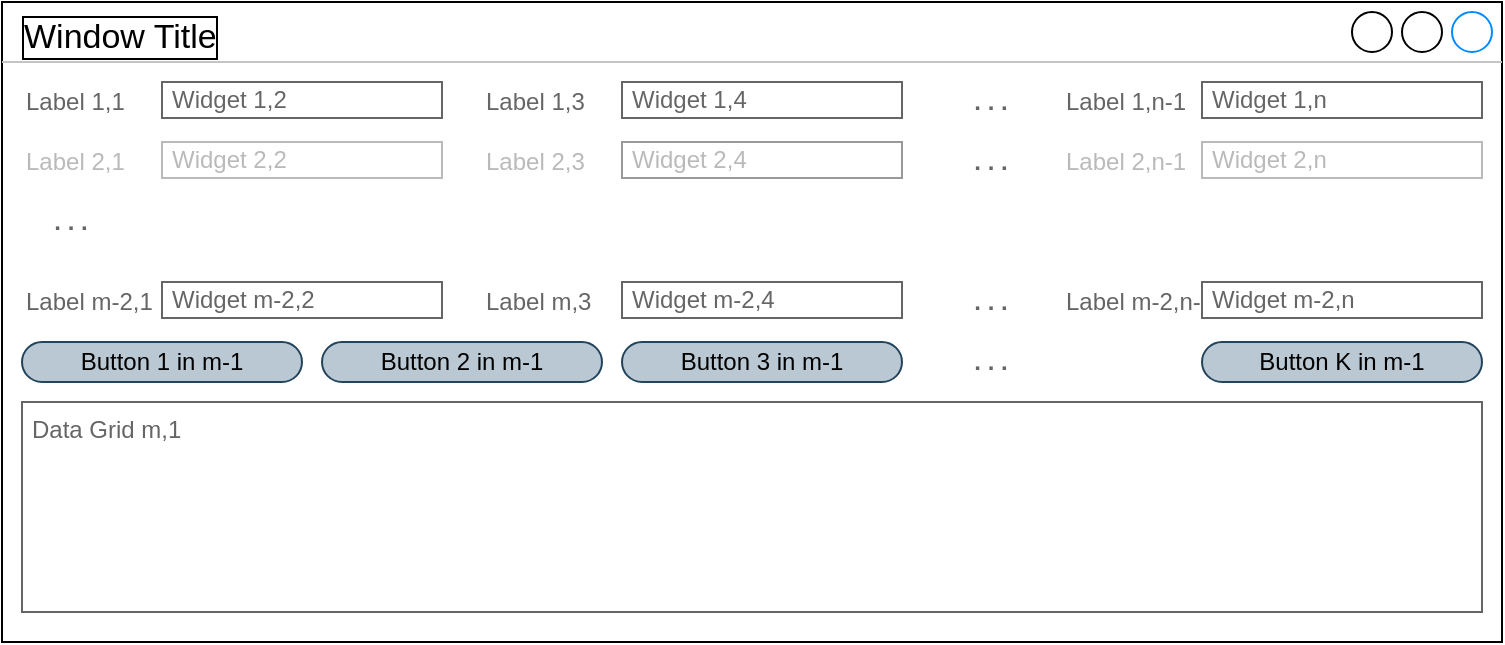 <mxfile version="17.5.0" type="device"><diagram id="k46NdXXtindIjbRHxlYq" name="Page-1"><mxGraphModel dx="1004" dy="556" grid="1" gridSize="10" guides="1" tooltips="1" connect="1" arrows="1" fold="1" page="1" pageScale="1" pageWidth="827" pageHeight="1169" math="0" shadow="0"><root><mxCell id="0"/><mxCell id="1" parent="0"/><mxCell id="n-qAvxrsxH_J4MewTLK1-39" value="Window Title" style="strokeWidth=1;shadow=0;dashed=0;align=center;html=1;shape=mxgraph.mockup.containers.window;align=left;verticalAlign=top;spacingLeft=8;strokeColor2=#008cff;strokeColor3=#c4c4c4;mainText=;fontSize=17;labelBackgroundColor=none;labelBorderColor=default;fillColor=none;strokeColor=default;" parent="1" vertex="1"><mxGeometry x="30" width="750" height="320" as="geometry"/></mxCell><mxCell id="n-qAvxrsxH_J4MewTLK1-1" value="Label 1,1" style="strokeWidth=1;shadow=0;dashed=0;align=left;html=1;shape=mxgraph.mockup.forms.anchor;align=left;spacingRight=2;fontColor=#666666;" parent="1" vertex="1"><mxGeometry x="40" y="40" width="50" height="20" as="geometry"/></mxCell><mxCell id="n-qAvxrsxH_J4MewTLK1-11" value="Data Grid m,1" style="strokeWidth=1;shadow=0;dashed=0;align=center;html=1;shape=mxgraph.mockup.forms.rrect;fillColor=#ffffff;rSize=0;fontColor=#666666;align=left;spacingLeft=3;strokeColor=#666666;verticalAlign=top;whiteSpace=wrap;" parent="1" vertex="1"><mxGeometry x="40" y="200" width="730" height="105" as="geometry"/></mxCell><mxCell id="n-qAvxrsxH_J4MewTLK1-14" value="Widget 1,2" style="strokeWidth=1;shadow=0;dashed=0;align=center;html=1;shape=mxgraph.mockup.forms.rrect;fillColor=#ffffff;rSize=0;fontColor=#666666;align=left;spacingLeft=3;strokeColor=#666666;" parent="1" vertex="1"><mxGeometry x="110" y="40" width="140" height="18" as="geometry"/></mxCell><mxCell id="n-qAvxrsxH_J4MewTLK1-18" value="Label 1,3" style="strokeWidth=1;shadow=0;dashed=0;align=left;html=1;shape=mxgraph.mockup.forms.anchor;align=left;spacingRight=2;fontColor=#666666;" parent="1" vertex="1"><mxGeometry x="270" y="40" width="50" height="20" as="geometry"/></mxCell><mxCell id="n-qAvxrsxH_J4MewTLK1-19" value="Widget&amp;nbsp;1,4" style="strokeWidth=1;shadow=0;dashed=0;align=center;html=1;shape=mxgraph.mockup.forms.rrect;fillColor=#ffffff;rSize=0;fontColor=#666666;align=left;spacingLeft=3;strokeColor=#666666;" parent="1" vertex="1"><mxGeometry x="340" y="40" width="140" height="18" as="geometry"/></mxCell><mxCell id="n-qAvxrsxH_J4MewTLK1-20" value="Label 1,n-1" style="strokeWidth=1;shadow=0;dashed=0;align=left;html=1;shape=mxgraph.mockup.forms.anchor;align=left;spacingRight=2;fontColor=#666666;" parent="1" vertex="1"><mxGeometry x="560" y="40" width="50" height="20" as="geometry"/></mxCell><mxCell id="n-qAvxrsxH_J4MewTLK1-21" value="Widget&amp;nbsp;1,n" style="strokeWidth=1;shadow=0;dashed=0;align=center;html=1;shape=mxgraph.mockup.forms.rrect;fillColor=#ffffff;rSize=0;fontColor=#666666;align=left;spacingLeft=3;strokeColor=#666666;" parent="1" vertex="1"><mxGeometry x="630" y="40" width="140" height="18" as="geometry"/></mxCell><mxCell id="n-qAvxrsxH_J4MewTLK1-22" value="&lt;b&gt;. . .&lt;/b&gt;" style="strokeWidth=1;shadow=0;dashed=0;align=center;html=1;shape=mxgraph.mockup.forms.anchor;align=center;spacingRight=2;fontColor=#666666;" parent="1" vertex="1"><mxGeometry x="500" y="40" width="50" height="20" as="geometry"/></mxCell><mxCell id="n-qAvxrsxH_J4MewTLK1-23" value="&lt;font color=&quot;#bababa&quot;&gt;Label 2,1&lt;/font&gt;" style="strokeWidth=1;shadow=0;dashed=0;align=left;html=1;shape=mxgraph.mockup.forms.anchor;align=left;spacingRight=2;fontColor=#666666;" parent="1" vertex="1"><mxGeometry x="40" y="70" width="50" height="20" as="geometry"/></mxCell><mxCell id="n-qAvxrsxH_J4MewTLK1-24" value="&lt;font color=&quot;#bababa&quot;&gt;Widget&amp;nbsp;2,2&lt;/font&gt;" style="strokeWidth=1;shadow=0;dashed=0;align=center;html=1;shape=mxgraph.mockup.forms.rrect;fillColor=#ffffff;rSize=0;fontColor=#666666;align=left;spacingLeft=3;strokeColor=#BABABA;" parent="1" vertex="1"><mxGeometry x="110" y="70" width="140" height="18" as="geometry"/></mxCell><mxCell id="n-qAvxrsxH_J4MewTLK1-25" value="Label 2,3" style="strokeWidth=1;shadow=0;dashed=0;align=left;html=1;shape=mxgraph.mockup.forms.anchor;align=left;spacingRight=2;fontColor=#BABABA;strokeColor=#BABABA;" parent="1" vertex="1"><mxGeometry x="270" y="70" width="50" height="20" as="geometry"/></mxCell><mxCell id="n-qAvxrsxH_J4MewTLK1-26" value="&lt;font color=&quot;#bababa&quot;&gt;Widget&amp;nbsp;2,4&lt;/font&gt;" style="strokeWidth=1;shadow=0;dashed=0;align=center;html=1;shape=mxgraph.mockup.forms.rrect;fillColor=#ffffff;rSize=0;fontColor=#666666;align=left;spacingLeft=3;strokeColor=#999999;labelBackgroundColor=none;" parent="1" vertex="1"><mxGeometry x="340" y="70" width="140" height="18" as="geometry"/></mxCell><mxCell id="n-qAvxrsxH_J4MewTLK1-27" value="&lt;font color=&quot;#bababa&quot;&gt;Label 2,n-1&lt;/font&gt;" style="strokeWidth=1;shadow=0;dashed=0;align=left;html=1;shape=mxgraph.mockup.forms.anchor;align=left;spacingRight=2;fontColor=#666666;" parent="1" vertex="1"><mxGeometry x="560" y="70" width="50" height="20" as="geometry"/></mxCell><mxCell id="n-qAvxrsxH_J4MewTLK1-28" value="&lt;font&gt;Widget&amp;nbsp;2,n&lt;/font&gt;" style="strokeWidth=1;shadow=0;dashed=0;align=center;html=1;shape=mxgraph.mockup.forms.rrect;fillColor=#ffffff;rSize=0;fontColor=#BABABA;align=left;spacingLeft=3;strokeColor=#BABABA;" parent="1" vertex="1"><mxGeometry x="630" y="70" width="140" height="18" as="geometry"/></mxCell><mxCell id="n-qAvxrsxH_J4MewTLK1-29" value="&lt;b&gt;. . .&lt;/b&gt;" style="strokeWidth=1;shadow=0;dashed=0;align=center;html=1;shape=mxgraph.mockup.forms.anchor;align=center;spacingRight=2;fontColor=#666666;" parent="1" vertex="1"><mxGeometry x="500" y="70" width="50" height="20" as="geometry"/></mxCell><mxCell id="n-qAvxrsxH_J4MewTLK1-30" value="&lt;b&gt;. . .&lt;/b&gt;" style="strokeWidth=1;shadow=0;dashed=0;align=center;html=1;shape=mxgraph.mockup.forms.anchor;align=center;spacingRight=2;fontColor=#666666;" parent="1" vertex="1"><mxGeometry x="40" y="100" width="50" height="20" as="geometry"/></mxCell><mxCell id="n-qAvxrsxH_J4MewTLK1-31" value="Label m-2,1" style="strokeWidth=1;shadow=0;dashed=0;align=left;html=1;shape=mxgraph.mockup.forms.anchor;align=left;spacingRight=2;fontColor=#666666;" parent="1" vertex="1"><mxGeometry x="40" y="140" width="50" height="20" as="geometry"/></mxCell><mxCell id="n-qAvxrsxH_J4MewTLK1-32" value="Widget m-2,2" style="strokeWidth=1;shadow=0;dashed=0;align=center;html=1;shape=mxgraph.mockup.forms.rrect;fillColor=#ffffff;rSize=0;fontColor=#666666;align=left;spacingLeft=3;strokeColor=#666666;" parent="1" vertex="1"><mxGeometry x="110" y="140" width="140" height="18" as="geometry"/></mxCell><mxCell id="n-qAvxrsxH_J4MewTLK1-33" value="Label m,3" style="strokeWidth=1;shadow=0;dashed=0;align=left;html=1;shape=mxgraph.mockup.forms.anchor;align=left;spacingRight=2;fontColor=#666666;" parent="1" vertex="1"><mxGeometry x="270" y="140" width="50" height="20" as="geometry"/></mxCell><mxCell id="n-qAvxrsxH_J4MewTLK1-34" value="Widget&amp;nbsp;m-2,4" style="strokeWidth=1;shadow=0;dashed=0;align=center;html=1;shape=mxgraph.mockup.forms.rrect;fillColor=#ffffff;rSize=0;fontColor=#666666;align=left;spacingLeft=3;strokeColor=#666666;" parent="1" vertex="1"><mxGeometry x="340" y="140" width="140" height="18" as="geometry"/></mxCell><mxCell id="n-qAvxrsxH_J4MewTLK1-35" value="Label m-2,n-1" style="strokeWidth=1;shadow=0;dashed=0;align=left;html=1;shape=mxgraph.mockup.forms.anchor;align=left;spacingRight=2;fontColor=#666666;" parent="1" vertex="1"><mxGeometry x="560" y="140" width="50" height="20" as="geometry"/></mxCell><mxCell id="n-qAvxrsxH_J4MewTLK1-36" value="Widget&amp;nbsp;m-2,n" style="strokeWidth=1;shadow=0;dashed=0;align=center;html=1;shape=mxgraph.mockup.forms.rrect;fillColor=#ffffff;rSize=0;fontColor=#666666;align=left;spacingLeft=3;strokeColor=#666666;" parent="1" vertex="1"><mxGeometry x="630" y="140" width="140" height="18" as="geometry"/></mxCell><mxCell id="n-qAvxrsxH_J4MewTLK1-37" value="&lt;b&gt;. . .&lt;/b&gt;" style="strokeWidth=1;shadow=0;dashed=0;align=center;html=1;shape=mxgraph.mockup.forms.anchor;align=center;spacingRight=2;fontColor=#666666;" parent="1" vertex="1"><mxGeometry x="500" y="140" width="50" height="20" as="geometry"/></mxCell><mxCell id="n-qAvxrsxH_J4MewTLK1-38" value="Button 1 in m-1" style="strokeWidth=1;shadow=0;dashed=0;align=center;shape=mxgraph.mockup.buttons.button;strokeColor=#23445d;mainText=;buttonStyle=round;fontSize=12;fontStyle=0;fillColor=#bac8d3;whiteSpace=wrap;labelBackgroundColor=none;html=1;" parent="1" vertex="1"><mxGeometry x="40" y="170" width="140" height="20" as="geometry"/></mxCell><mxCell id="n-qAvxrsxH_J4MewTLK1-40" value="Button 2 in m-1" style="strokeWidth=1;shadow=0;dashed=0;align=center;shape=mxgraph.mockup.buttons.button;strokeColor=#23445d;mainText=;buttonStyle=round;fontSize=12;fontStyle=0;fillColor=#bac8d3;whiteSpace=wrap;labelBackgroundColor=none;html=1;" parent="1" vertex="1"><mxGeometry x="190" y="170" width="140" height="20" as="geometry"/></mxCell><mxCell id="n-qAvxrsxH_J4MewTLK1-41" value="Button K in m-1" style="strokeWidth=1;shadow=0;dashed=0;align=center;shape=mxgraph.mockup.buttons.button;strokeColor=#23445d;mainText=;buttonStyle=round;fontSize=12;fontStyle=0;fillColor=#bac8d3;whiteSpace=wrap;labelBackgroundColor=none;html=1;" parent="1" vertex="1"><mxGeometry x="630" y="170" width="140" height="20" as="geometry"/></mxCell><mxCell id="URJXI9HNOVyTSnFN4j4s-1" value="&lt;b&gt;. . .&lt;/b&gt;" style="strokeWidth=1;shadow=0;dashed=0;align=center;html=1;shape=mxgraph.mockup.forms.anchor;align=center;spacingRight=2;fontColor=#666666;" vertex="1" parent="1"><mxGeometry x="500" y="170" width="50" height="20" as="geometry"/></mxCell><mxCell id="URJXI9HNOVyTSnFN4j4s-2" value="Button 3 in m-1" style="strokeWidth=1;shadow=0;dashed=0;align=center;shape=mxgraph.mockup.buttons.button;strokeColor=#23445d;mainText=;buttonStyle=round;fontSize=12;fontStyle=0;fillColor=#bac8d3;whiteSpace=wrap;labelBackgroundColor=none;html=1;" vertex="1" parent="1"><mxGeometry x="340" y="170" width="140" height="20" as="geometry"/></mxCell></root></mxGraphModel></diagram></mxfile>